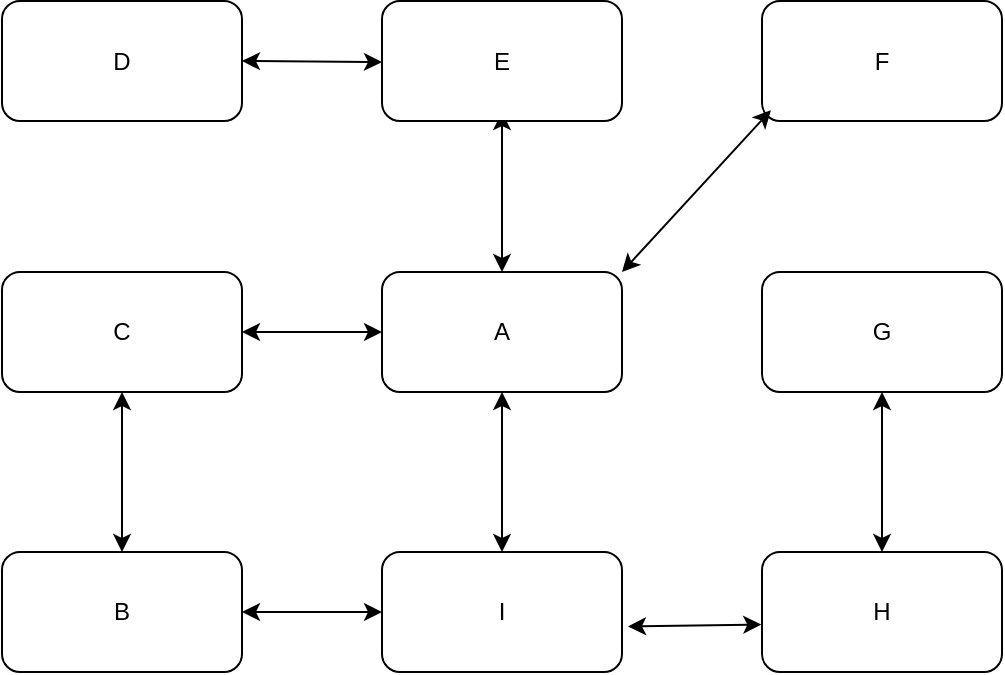 <mxfile version="26.0.7">
  <diagram name="Seite-1" id="Pq0TwmPGN4kfxmKtXpjD">
    <mxGraphModel dx="1137" dy="649" grid="1" gridSize="10" guides="1" tooltips="1" connect="1" arrows="1" fold="1" page="1" pageScale="1" pageWidth="827" pageHeight="1169" math="0" shadow="0">
      <root>
        <mxCell id="0" />
        <mxCell id="1" parent="0" />
        <mxCell id="ue3Qbj8Ns9bbCWjfKj7O-1" value="" style="endArrow=classic;startArrow=classic;html=1;rounded=0;entryX=0.5;entryY=0;entryDx=0;entryDy=0;exitX=0.5;exitY=0.925;exitDx=0;exitDy=0;exitPerimeter=0;" edge="1" parent="1" target="ue3Qbj8Ns9bbCWjfKj7O-4" source="ue3Qbj8Ns9bbCWjfKj7O-16">
          <mxGeometry width="50" height="50" relative="1" as="geometry">
            <mxPoint x="320" y="660" as="sourcePoint" />
            <mxPoint x="450" y="660" as="targetPoint" />
          </mxGeometry>
        </mxCell>
        <mxCell id="ue3Qbj8Ns9bbCWjfKj7O-4" value="A" style="rounded=1;whiteSpace=wrap;html=1;" vertex="1" parent="1">
          <mxGeometry x="280" y="690" width="120" height="60" as="geometry" />
        </mxCell>
        <mxCell id="ue3Qbj8Ns9bbCWjfKj7O-12" value="B" style="rounded=1;whiteSpace=wrap;html=1;" vertex="1" parent="1">
          <mxGeometry x="90" y="830" width="120" height="60" as="geometry" />
        </mxCell>
        <mxCell id="ue3Qbj8Ns9bbCWjfKj7O-13" value="C" style="rounded=1;whiteSpace=wrap;html=1;" vertex="1" parent="1">
          <mxGeometry x="90" y="690" width="120" height="60" as="geometry" />
        </mxCell>
        <mxCell id="ue3Qbj8Ns9bbCWjfKj7O-14" value="G" style="rounded=1;whiteSpace=wrap;html=1;" vertex="1" parent="1">
          <mxGeometry x="470" y="690" width="120" height="60" as="geometry" />
        </mxCell>
        <mxCell id="ue3Qbj8Ns9bbCWjfKj7O-15" value="D" style="rounded=1;whiteSpace=wrap;html=1;" vertex="1" parent="1">
          <mxGeometry x="90" y="554.5" width="120" height="60" as="geometry" />
        </mxCell>
        <mxCell id="ue3Qbj8Ns9bbCWjfKj7O-16" value="E" style="rounded=1;whiteSpace=wrap;html=1;" vertex="1" parent="1">
          <mxGeometry x="280" y="554.5" width="120" height="60" as="geometry" />
        </mxCell>
        <mxCell id="ue3Qbj8Ns9bbCWjfKj7O-17" value="F" style="rounded=1;whiteSpace=wrap;html=1;" vertex="1" parent="1">
          <mxGeometry x="470" y="554.5" width="120" height="60" as="geometry" />
        </mxCell>
        <mxCell id="ue3Qbj8Ns9bbCWjfKj7O-19" value="H" style="rounded=1;whiteSpace=wrap;html=1;" vertex="1" parent="1">
          <mxGeometry x="470" y="830" width="120" height="60" as="geometry" />
        </mxCell>
        <mxCell id="ue3Qbj8Ns9bbCWjfKj7O-20" value="I" style="rounded=1;whiteSpace=wrap;html=1;" vertex="1" parent="1">
          <mxGeometry x="280" y="830" width="120" height="60" as="geometry" />
        </mxCell>
        <mxCell id="ue3Qbj8Ns9bbCWjfKj7O-22" value="" style="endArrow=classic;startArrow=classic;html=1;rounded=0;exitX=1;exitY=0.5;exitDx=0;exitDy=0;" edge="1" parent="1" source="ue3Qbj8Ns9bbCWjfKj7O-15">
          <mxGeometry width="50" height="50" relative="1" as="geometry">
            <mxPoint x="670" y="600" as="sourcePoint" />
            <mxPoint x="280" y="585" as="targetPoint" />
          </mxGeometry>
        </mxCell>
        <mxCell id="ue3Qbj8Ns9bbCWjfKj7O-23" value="" style="endArrow=classic;startArrow=classic;html=1;rounded=0;entryX=0;entryY=0.5;entryDx=0;entryDy=0;" edge="1" parent="1" source="ue3Qbj8Ns9bbCWjfKj7O-13" target="ue3Qbj8Ns9bbCWjfKj7O-4">
          <mxGeometry width="50" height="50" relative="1" as="geometry">
            <mxPoint x="120" y="770" as="sourcePoint" />
            <mxPoint x="250" y="770" as="targetPoint" />
          </mxGeometry>
        </mxCell>
        <mxCell id="ue3Qbj8Ns9bbCWjfKj7O-24" value="" style="endArrow=classic;startArrow=classic;html=1;rounded=0;entryX=0.5;entryY=0;entryDx=0;entryDy=0;exitX=0.5;exitY=1;exitDx=0;exitDy=0;" edge="1" parent="1" source="ue3Qbj8Ns9bbCWjfKj7O-4" target="ue3Qbj8Ns9bbCWjfKj7O-20">
          <mxGeometry width="50" height="50" relative="1" as="geometry">
            <mxPoint x="620" y="800" as="sourcePoint" />
            <mxPoint x="750" y="800" as="targetPoint" />
          </mxGeometry>
        </mxCell>
        <mxCell id="ue3Qbj8Ns9bbCWjfKj7O-25" value="" style="endArrow=classic;startArrow=classic;html=1;rounded=0;entryX=-0.003;entryY=0.604;entryDx=0;entryDy=0;exitX=1.025;exitY=0.62;exitDx=0;exitDy=0;entryPerimeter=0;exitPerimeter=0;" edge="1" parent="1" source="ue3Qbj8Ns9bbCWjfKj7O-20" target="ue3Qbj8Ns9bbCWjfKj7O-19">
          <mxGeometry width="50" height="50" relative="1" as="geometry">
            <mxPoint x="349" y="920" as="sourcePoint" />
            <mxPoint x="479" y="920" as="targetPoint" />
          </mxGeometry>
        </mxCell>
        <mxCell id="ue3Qbj8Ns9bbCWjfKj7O-26" value="" style="endArrow=classic;startArrow=classic;html=1;rounded=0;entryX=0.5;entryY=0;entryDx=0;entryDy=0;exitX=0.5;exitY=1;exitDx=0;exitDy=0;" edge="1" parent="1" source="ue3Qbj8Ns9bbCWjfKj7O-14" target="ue3Qbj8Ns9bbCWjfKj7O-19">
          <mxGeometry width="50" height="50" relative="1" as="geometry">
            <mxPoint x="660" y="760" as="sourcePoint" />
            <mxPoint x="790" y="760" as="targetPoint" />
          </mxGeometry>
        </mxCell>
        <mxCell id="ue3Qbj8Ns9bbCWjfKj7O-27" value="" style="endArrow=classic;startArrow=classic;html=1;rounded=0;entryX=0.037;entryY=0.91;entryDx=0;entryDy=0;exitX=1;exitY=0;exitDx=0;exitDy=0;entryPerimeter=0;" edge="1" parent="1" source="ue3Qbj8Ns9bbCWjfKj7O-4" target="ue3Qbj8Ns9bbCWjfKj7O-17">
          <mxGeometry width="50" height="50" relative="1" as="geometry">
            <mxPoint x="690" y="689.05" as="sourcePoint" />
            <mxPoint x="820" y="689.05" as="targetPoint" />
          </mxGeometry>
        </mxCell>
        <mxCell id="ue3Qbj8Ns9bbCWjfKj7O-29" value="" style="endArrow=classic;startArrow=classic;html=1;rounded=0;entryX=0;entryY=0.5;entryDx=0;entryDy=0;exitX=1;exitY=0.5;exitDx=0;exitDy=0;" edge="1" parent="1" source="ue3Qbj8Ns9bbCWjfKj7O-12" target="ue3Qbj8Ns9bbCWjfKj7O-20">
          <mxGeometry width="50" height="50" relative="1" as="geometry">
            <mxPoint x="170" y="970" as="sourcePoint" />
            <mxPoint x="300" y="970" as="targetPoint" />
          </mxGeometry>
        </mxCell>
        <mxCell id="ue3Qbj8Ns9bbCWjfKj7O-30" value="" style="endArrow=classic;startArrow=classic;html=1;rounded=0;exitX=0.5;exitY=1;exitDx=0;exitDy=0;" edge="1" parent="1" source="ue3Qbj8Ns9bbCWjfKj7O-13" target="ue3Qbj8Ns9bbCWjfKj7O-12">
          <mxGeometry width="50" height="50" relative="1" as="geometry">
            <mxPoint x="190" y="970" as="sourcePoint" />
            <mxPoint x="320" y="970" as="targetPoint" />
          </mxGeometry>
        </mxCell>
      </root>
    </mxGraphModel>
  </diagram>
</mxfile>
